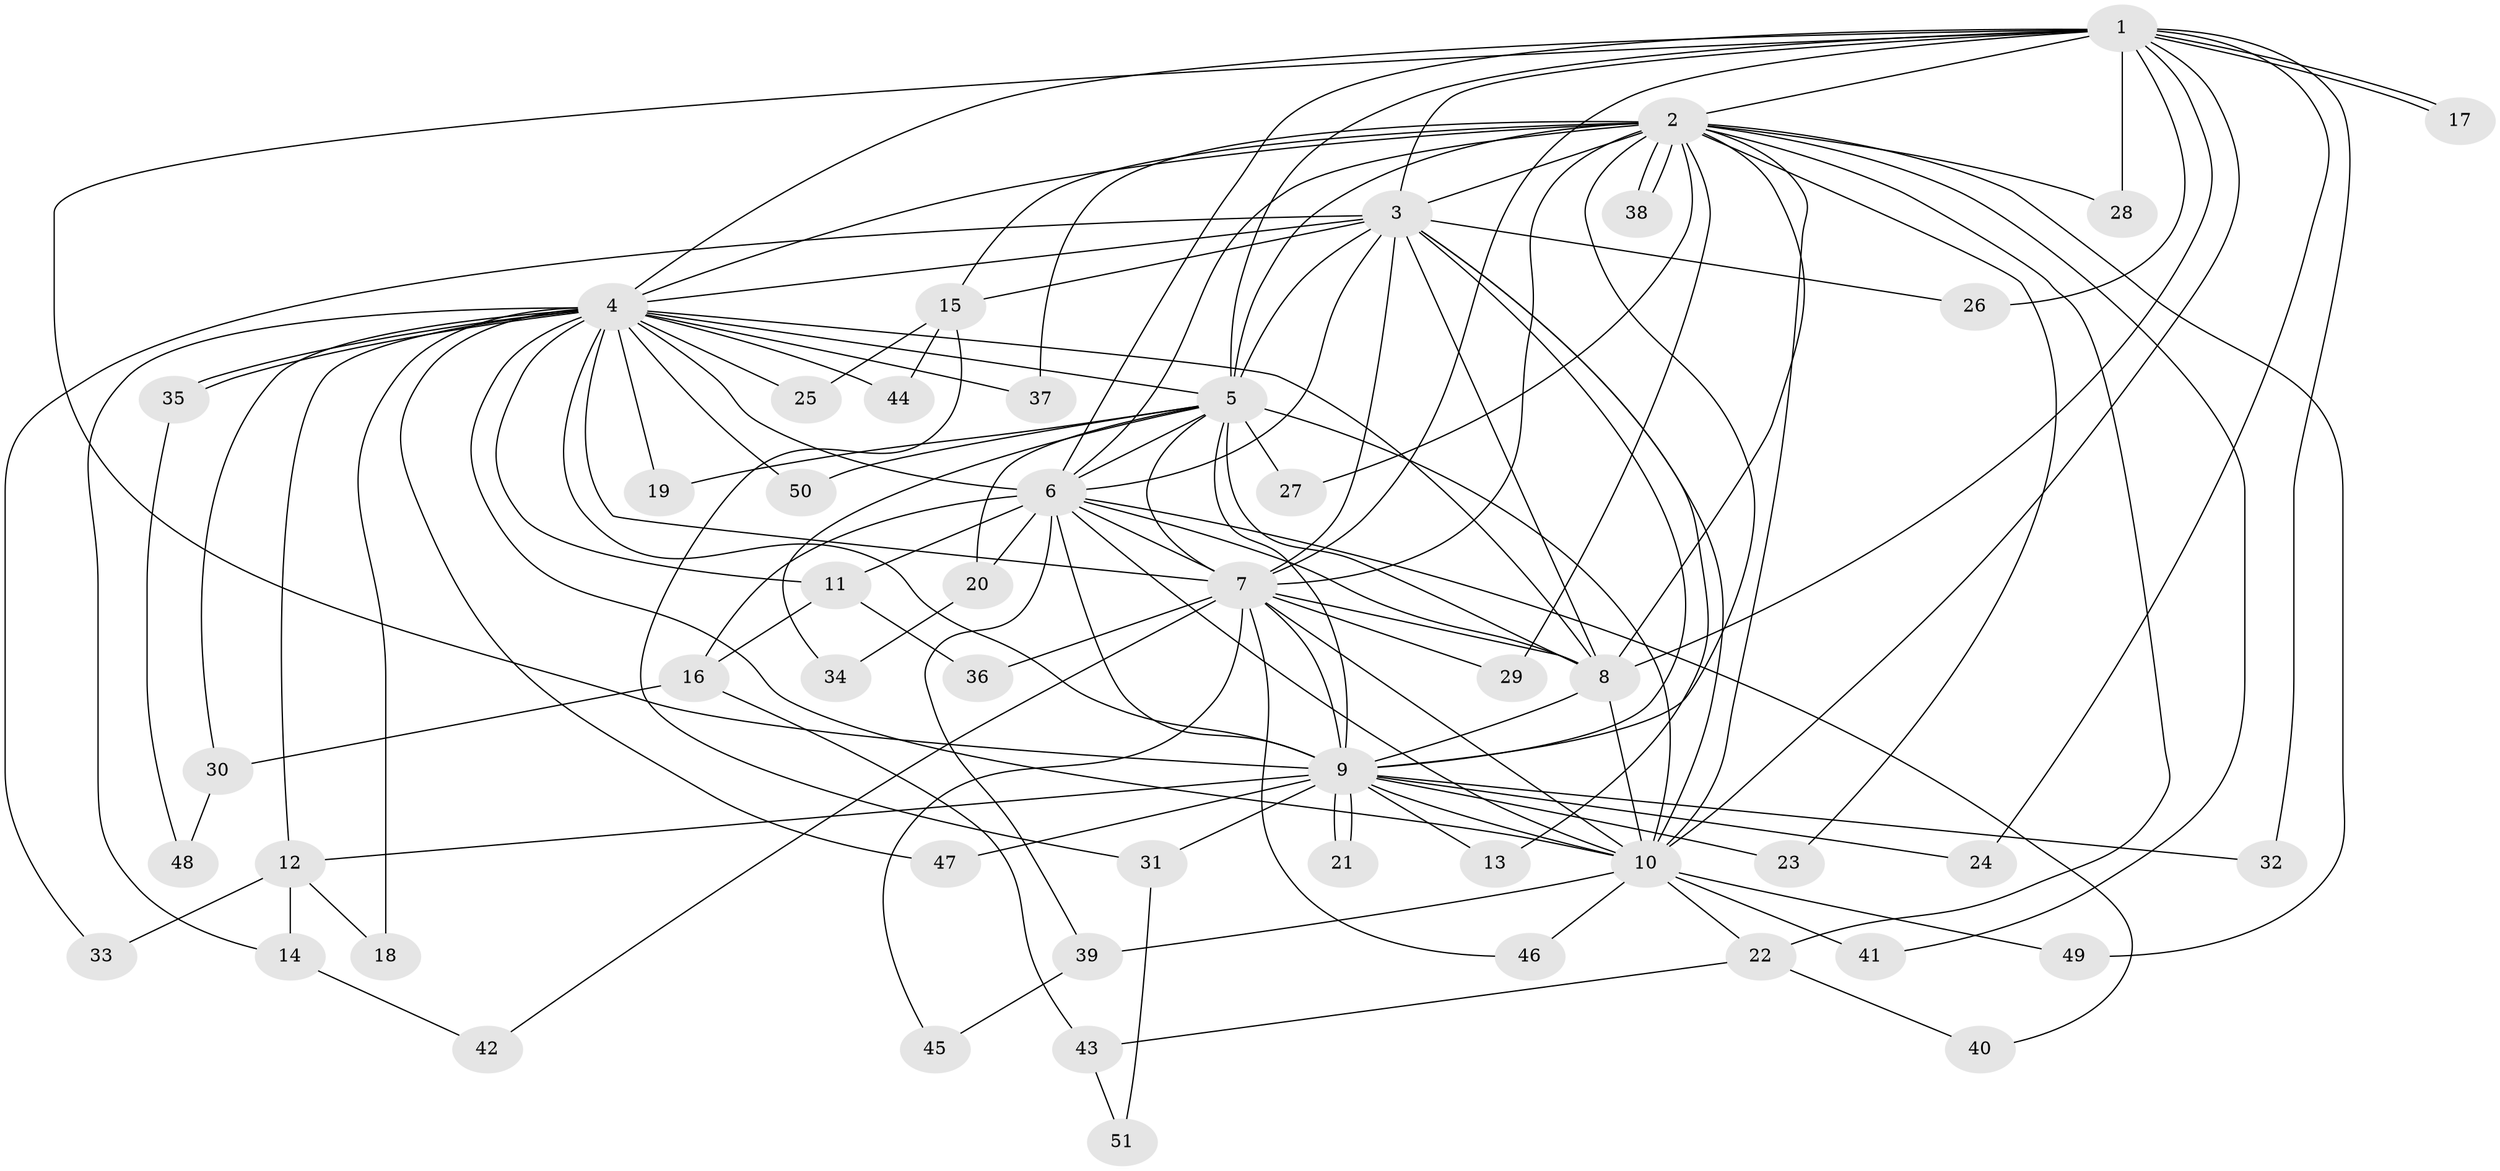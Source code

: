 // Generated by graph-tools (version 1.1) at 2025/25/03/09/25 03:25:37]
// undirected, 51 vertices, 127 edges
graph export_dot {
graph [start="1"]
  node [color=gray90,style=filled];
  1;
  2;
  3;
  4;
  5;
  6;
  7;
  8;
  9;
  10;
  11;
  12;
  13;
  14;
  15;
  16;
  17;
  18;
  19;
  20;
  21;
  22;
  23;
  24;
  25;
  26;
  27;
  28;
  29;
  30;
  31;
  32;
  33;
  34;
  35;
  36;
  37;
  38;
  39;
  40;
  41;
  42;
  43;
  44;
  45;
  46;
  47;
  48;
  49;
  50;
  51;
  1 -- 2;
  1 -- 3;
  1 -- 4;
  1 -- 5;
  1 -- 6;
  1 -- 7;
  1 -- 8;
  1 -- 9;
  1 -- 10;
  1 -- 17;
  1 -- 17;
  1 -- 24;
  1 -- 26;
  1 -- 28;
  1 -- 32;
  2 -- 3;
  2 -- 4;
  2 -- 5;
  2 -- 6;
  2 -- 7;
  2 -- 8;
  2 -- 9;
  2 -- 10;
  2 -- 15;
  2 -- 22;
  2 -- 23;
  2 -- 27;
  2 -- 28;
  2 -- 29;
  2 -- 37;
  2 -- 38;
  2 -- 38;
  2 -- 41;
  2 -- 49;
  3 -- 4;
  3 -- 5;
  3 -- 6;
  3 -- 7;
  3 -- 8;
  3 -- 9;
  3 -- 10;
  3 -- 13;
  3 -- 15;
  3 -- 26;
  3 -- 33;
  4 -- 5;
  4 -- 6;
  4 -- 7;
  4 -- 8;
  4 -- 9;
  4 -- 10;
  4 -- 11;
  4 -- 12;
  4 -- 14;
  4 -- 18;
  4 -- 19;
  4 -- 25;
  4 -- 30;
  4 -- 35;
  4 -- 35;
  4 -- 37;
  4 -- 44;
  4 -- 47;
  4 -- 50;
  5 -- 6;
  5 -- 7;
  5 -- 8;
  5 -- 9;
  5 -- 10;
  5 -- 19;
  5 -- 20;
  5 -- 27;
  5 -- 34;
  5 -- 50;
  6 -- 7;
  6 -- 8;
  6 -- 9;
  6 -- 10;
  6 -- 11;
  6 -- 16;
  6 -- 20;
  6 -- 39;
  6 -- 40;
  7 -- 8;
  7 -- 9;
  7 -- 10;
  7 -- 29;
  7 -- 36;
  7 -- 42;
  7 -- 45;
  7 -- 46;
  8 -- 9;
  8 -- 10;
  9 -- 10;
  9 -- 12;
  9 -- 13;
  9 -- 21;
  9 -- 21;
  9 -- 23;
  9 -- 24;
  9 -- 31;
  9 -- 32;
  9 -- 47;
  10 -- 22;
  10 -- 39;
  10 -- 41;
  10 -- 46;
  10 -- 49;
  11 -- 16;
  11 -- 36;
  12 -- 14;
  12 -- 18;
  12 -- 33;
  14 -- 42;
  15 -- 25;
  15 -- 31;
  15 -- 44;
  16 -- 30;
  16 -- 43;
  20 -- 34;
  22 -- 40;
  22 -- 43;
  30 -- 48;
  31 -- 51;
  35 -- 48;
  39 -- 45;
  43 -- 51;
}

